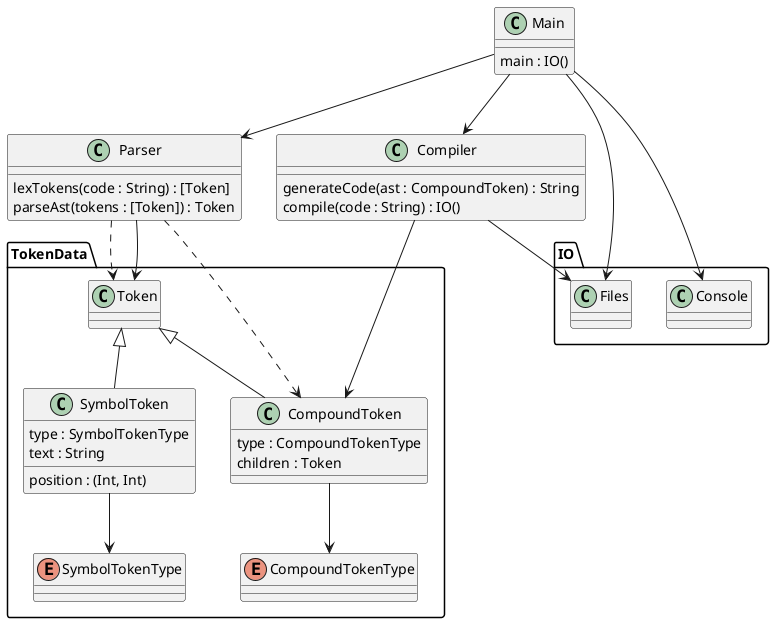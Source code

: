@startuml kiss-lang-domain

namespace TokenData {
    class Token
    
    class SymbolToken {
        type : SymbolTokenType
        text : String
        position : (Int, Int)
    }

    class CompoundToken {
        type : CompoundTokenType
        children : Token
    }
    
    enum SymbolTokenType
    enum CompoundTokenType
    
    SymbolToken -u-|> Token
    CompoundToken -u-|> Token
    SymbolToken --> SymbolTokenType
    CompoundToken --> CompoundTokenType
}

class Parser {
    lexTokens(code : String) : [Token]
    parseAst(tokens : [Token]) : Token
}

class Compiler {
    generateCode(ast : CompoundToken) : String
    compile(code : String) : IO()
}

namespace IO {
    class Files
    class Console
}

class Main {
    main : IO()
}

Compiler --> IO.Files
Compiler --> TokenData.CompoundToken
Parser ..> TokenData.Token
Parser --> TokenData.Token
Parser ..> TokenData.CompoundToken

Main --> Compiler
Main --> Parser
Main --> IO.Files
Main --> IO.Console

@enduml
